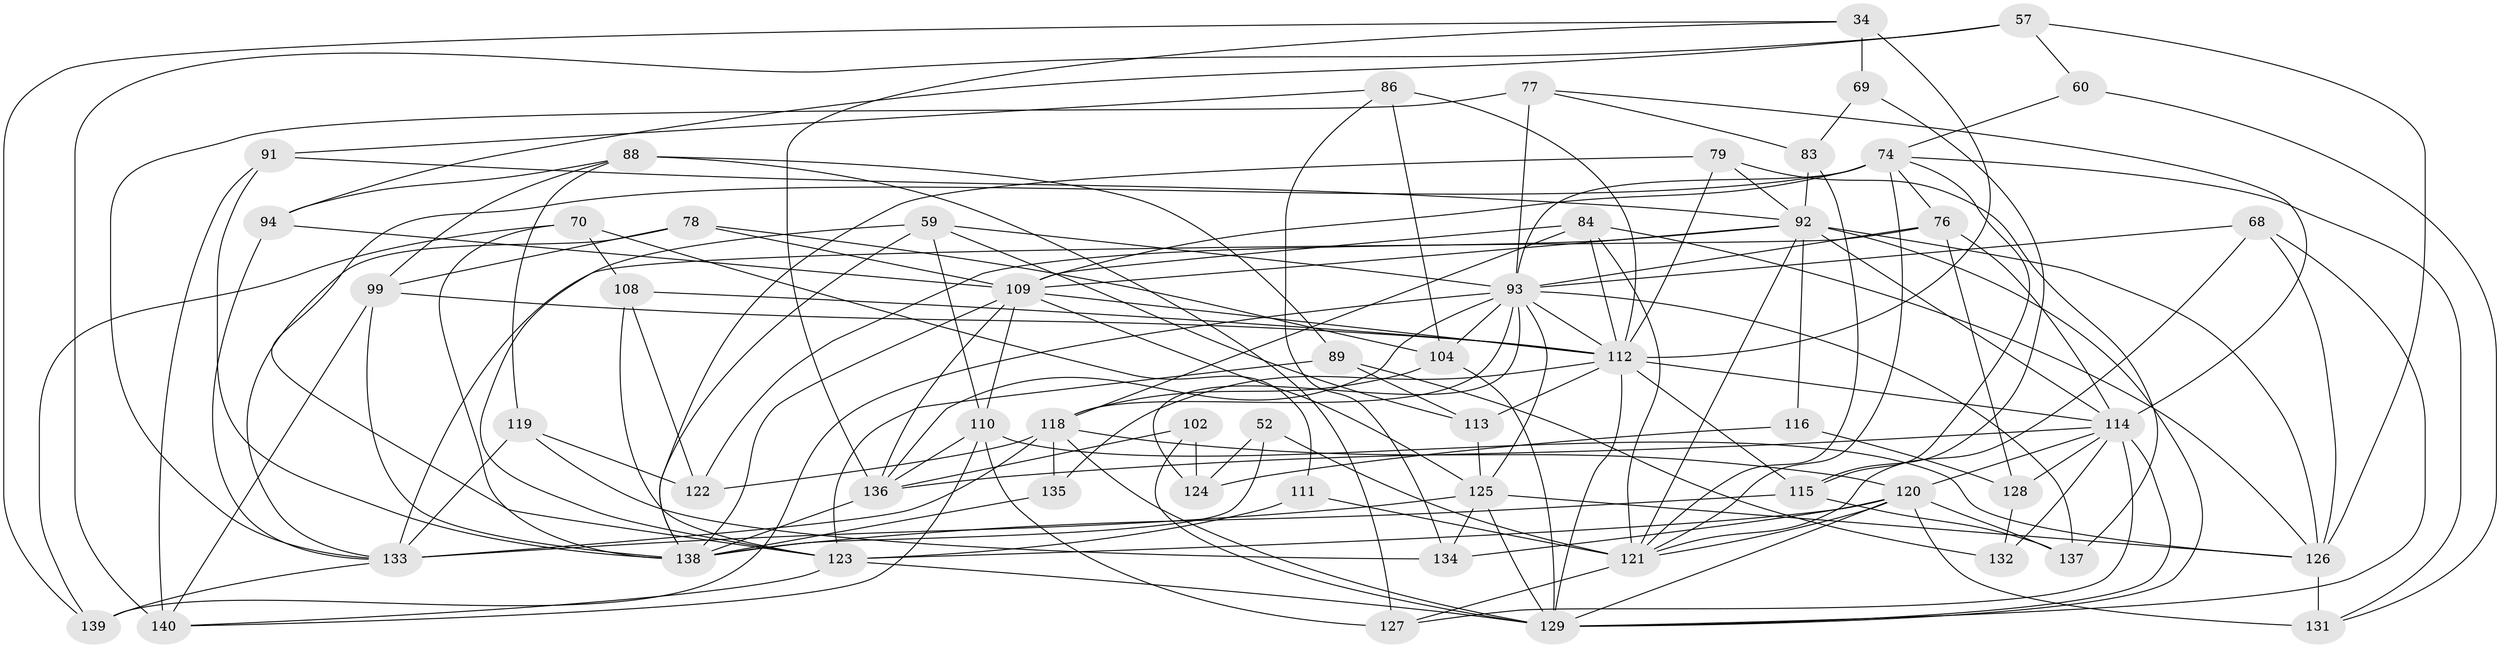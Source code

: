 // original degree distribution, {4: 1.0}
// Generated by graph-tools (version 1.1) at 2025/04/03/04/25 22:04:17]
// undirected, 56 vertices, 154 edges
graph export_dot {
graph [start="1"]
  node [color=gray90,style=filled];
  34 [super="+22"];
  52;
  57 [super="+18"];
  59 [super="+50"];
  60;
  68;
  69;
  70;
  74 [super="+72"];
  76 [super="+75"];
  77;
  78 [super="+41"];
  79;
  83;
  84 [super="+62"];
  86;
  88 [super="+13"];
  89;
  91;
  92 [super="+56+36+54"];
  93 [super="+42+82+73"];
  94;
  99 [super="+43"];
  102;
  104 [super="+4"];
  108;
  109 [super="+30+87+106"];
  110 [super="+15+29"];
  111;
  112 [super="+2+28+6+49+80"];
  113;
  114 [super="+16+101+81"];
  115 [super="+38"];
  116;
  118 [super="+105"];
  119;
  120 [super="+1+35+117"];
  121 [super="+45+51+67"];
  122;
  123 [super="+96+98"];
  124;
  125 [super="+7+37+100"];
  126 [super="+20+23+46"];
  127 [super="+26"];
  128 [super="+40"];
  129 [super="+61+95+85"];
  131 [super="+8"];
  132;
  133 [super="+130"];
  134;
  135 [super="+24"];
  136 [super="+97+64"];
  137 [super="+107"];
  138 [super="+12+71+53"];
  139;
  140 [super="+103"];
  34 -- 69 [weight=2];
  34 -- 139;
  34 -- 112 [weight=2];
  34 -- 136;
  52 -- 124;
  52 -- 121 [weight=2];
  52 -- 138;
  57 -- 140 [weight=2];
  57 -- 126;
  57 -- 60 [weight=2];
  57 -- 94;
  59 -- 113;
  59 -- 138;
  59 -- 110 [weight=2];
  59 -- 123;
  59 -- 93;
  60 -- 131;
  60 -- 74;
  68 -- 126;
  68 -- 121;
  68 -- 129;
  68 -- 93;
  69 -- 83;
  69 -- 115;
  70 -- 139;
  70 -- 108;
  70 -- 111;
  70 -- 138;
  74 -- 121 [weight=2];
  74 -- 131;
  74 -- 109 [weight=3];
  74 -- 76;
  74 -- 123 [weight=2];
  74 -- 93;
  74 -- 115;
  76 -- 128;
  76 -- 114 [weight=2];
  76 -- 133;
  76 -- 93;
  77 -- 83;
  77 -- 114;
  77 -- 133;
  77 -- 93;
  78 -- 104 [weight=2];
  78 -- 133;
  78 -- 99 [weight=2];
  78 -- 109;
  79 -- 137;
  79 -- 138;
  79 -- 112;
  79 -- 92;
  83 -- 121;
  83 -- 92;
  84 -- 118;
  84 -- 126 [weight=2];
  84 -- 112;
  84 -- 109;
  84 -- 121;
  86 -- 91;
  86 -- 134;
  86 -- 104;
  86 -- 112;
  88 -- 94;
  88 -- 119;
  88 -- 127 [weight=2];
  88 -- 89;
  88 -- 99;
  89 -- 123;
  89 -- 132;
  89 -- 113;
  91 -- 140;
  91 -- 92;
  91 -- 138;
  92 -- 116;
  92 -- 122;
  92 -- 114 [weight=4];
  92 -- 126 [weight=2];
  92 -- 129;
  92 -- 109;
  92 -- 121;
  93 -- 137;
  93 -- 118;
  93 -- 139;
  93 -- 124;
  93 -- 136 [weight=2];
  93 -- 112;
  93 -- 125;
  93 -- 104;
  94 -- 133;
  94 -- 109;
  99 -- 140;
  99 -- 112;
  99 -- 138;
  102 -- 136;
  102 -- 124;
  102 -- 129 [weight=2];
  104 -- 118;
  104 -- 129;
  108 -- 122;
  108 -- 112;
  108 -- 123;
  109 -- 125 [weight=3];
  109 -- 110;
  109 -- 112;
  109 -- 138;
  109 -- 136;
  110 -- 127;
  110 -- 140;
  110 -- 136 [weight=2];
  110 -- 126;
  111 -- 123;
  111 -- 121 [weight=2];
  112 -- 114;
  112 -- 115;
  112 -- 135 [weight=3];
  112 -- 113;
  112 -- 129;
  113 -- 125;
  114 -- 127 [weight=2];
  114 -- 128;
  114 -- 120 [weight=2];
  114 -- 132;
  114 -- 136 [weight=2];
  114 -- 129 [weight=2];
  115 -- 137 [weight=2];
  115 -- 138;
  116 -- 124;
  116 -- 128 [weight=2];
  118 -- 120;
  118 -- 135 [weight=2];
  118 -- 133 [weight=2];
  118 -- 122;
  118 -- 129;
  119 -- 134;
  119 -- 122;
  119 -- 133;
  120 -- 134;
  120 -- 121;
  120 -- 131 [weight=2];
  120 -- 137 [weight=2];
  120 -- 129 [weight=2];
  120 -- 123;
  121 -- 127;
  123 -- 140;
  123 -- 129 [weight=2];
  125 -- 134;
  125 -- 133 [weight=2];
  125 -- 126;
  125 -- 129;
  126 -- 131 [weight=2];
  128 -- 132 [weight=2];
  133 -- 139;
  135 -- 138;
  136 -- 138;
}
